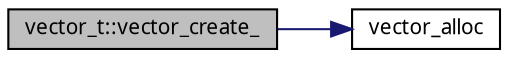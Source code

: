 digraph "vector_t::vector_create_"
{
 // INTERACTIVE_SVG=YES
 // LATEX_PDF_SIZE
  bgcolor="transparent";
  edge [fontname="Mononoki",fontsize="10",labelfontname="Mononoki",labelfontsize="10"];
  node [fontname="Mononoki",fontsize="10",shape=record];
  rankdir="LR";
  Node1 [label="vector_t::vector_create_",height=0.2,width=0.4,color="black", fillcolor="grey75", style="filled", fontcolor="black",tooltip="Vector contructor."];
  Node1 -> Node2 [color="midnightblue",fontsize="10",style="solid",fontname="Mononoki"];
  Node2 [label="vector_alloc",height=0.2,width=0.4,color="black",URL="$group__Allocation.html#ga89098aef4a81474d9302ba1f8b1474b8",tooltip="Allocates memory chunk of alloc_size."];
}
